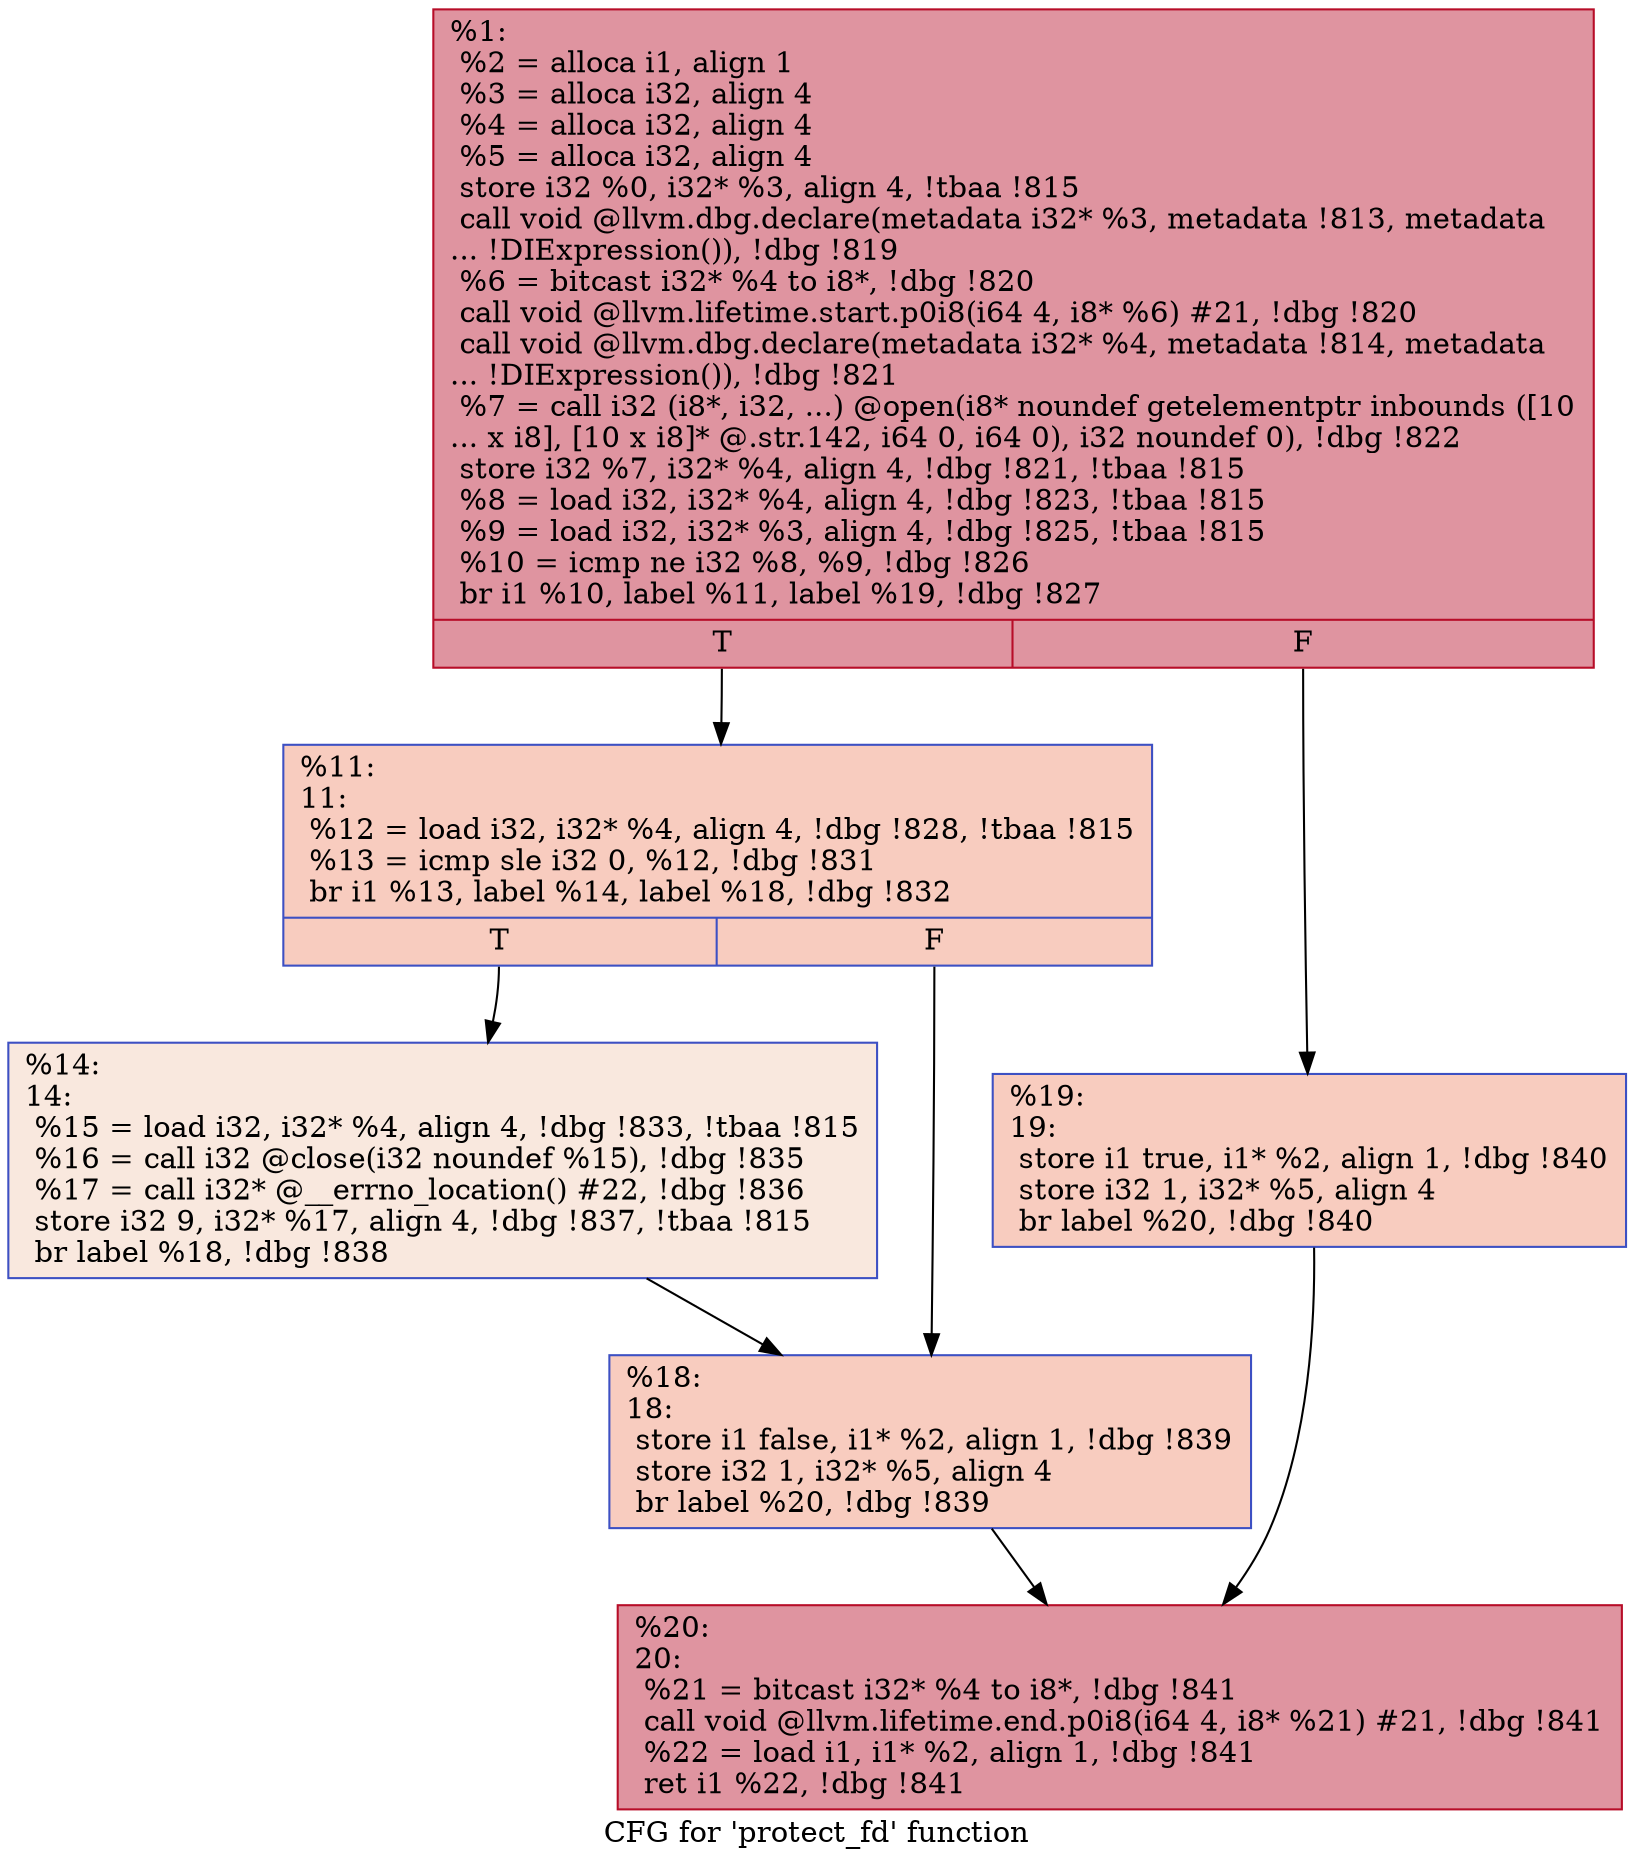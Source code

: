 digraph "CFG for 'protect_fd' function" {
	label="CFG for 'protect_fd' function";

	Node0x23ba390 [shape=record,color="#b70d28ff", style=filled, fillcolor="#b70d2870",label="{%1:\l  %2 = alloca i1, align 1\l  %3 = alloca i32, align 4\l  %4 = alloca i32, align 4\l  %5 = alloca i32, align 4\l  store i32 %0, i32* %3, align 4, !tbaa !815\l  call void @llvm.dbg.declare(metadata i32* %3, metadata !813, metadata\l... !DIExpression()), !dbg !819\l  %6 = bitcast i32* %4 to i8*, !dbg !820\l  call void @llvm.lifetime.start.p0i8(i64 4, i8* %6) #21, !dbg !820\l  call void @llvm.dbg.declare(metadata i32* %4, metadata !814, metadata\l... !DIExpression()), !dbg !821\l  %7 = call i32 (i8*, i32, ...) @open(i8* noundef getelementptr inbounds ([10\l... x i8], [10 x i8]* @.str.142, i64 0, i64 0), i32 noundef 0), !dbg !822\l  store i32 %7, i32* %4, align 4, !dbg !821, !tbaa !815\l  %8 = load i32, i32* %4, align 4, !dbg !823, !tbaa !815\l  %9 = load i32, i32* %3, align 4, !dbg !825, !tbaa !815\l  %10 = icmp ne i32 %8, %9, !dbg !826\l  br i1 %10, label %11, label %19, !dbg !827\l|{<s0>T|<s1>F}}"];
	Node0x23ba390:s0 -> Node0x23ba5a0;
	Node0x23ba390:s1 -> Node0x23ba690;
	Node0x23ba5a0 [shape=record,color="#3d50c3ff", style=filled, fillcolor="#f08b6e70",label="{%11:\l11:                                               \l  %12 = load i32, i32* %4, align 4, !dbg !828, !tbaa !815\l  %13 = icmp sle i32 0, %12, !dbg !831\l  br i1 %13, label %14, label %18, !dbg !832\l|{<s0>T|<s1>F}}"];
	Node0x23ba5a0:s0 -> Node0x23ba5f0;
	Node0x23ba5a0:s1 -> Node0x23ba640;
	Node0x23ba5f0 [shape=record,color="#3d50c3ff", style=filled, fillcolor="#f2cab570",label="{%14:\l14:                                               \l  %15 = load i32, i32* %4, align 4, !dbg !833, !tbaa !815\l  %16 = call i32 @close(i32 noundef %15), !dbg !835\l  %17 = call i32* @__errno_location() #22, !dbg !836\l  store i32 9, i32* %17, align 4, !dbg !837, !tbaa !815\l  br label %18, !dbg !838\l}"];
	Node0x23ba5f0 -> Node0x23ba640;
	Node0x23ba640 [shape=record,color="#3d50c3ff", style=filled, fillcolor="#f08b6e70",label="{%18:\l18:                                               \l  store i1 false, i1* %2, align 1, !dbg !839\l  store i32 1, i32* %5, align 4\l  br label %20, !dbg !839\l}"];
	Node0x23ba640 -> Node0x23ba6e0;
	Node0x23ba690 [shape=record,color="#3d50c3ff", style=filled, fillcolor="#f08b6e70",label="{%19:\l19:                                               \l  store i1 true, i1* %2, align 1, !dbg !840\l  store i32 1, i32* %5, align 4\l  br label %20, !dbg !840\l}"];
	Node0x23ba690 -> Node0x23ba6e0;
	Node0x23ba6e0 [shape=record,color="#b70d28ff", style=filled, fillcolor="#b70d2870",label="{%20:\l20:                                               \l  %21 = bitcast i32* %4 to i8*, !dbg !841\l  call void @llvm.lifetime.end.p0i8(i64 4, i8* %21) #21, !dbg !841\l  %22 = load i1, i1* %2, align 1, !dbg !841\l  ret i1 %22, !dbg !841\l}"];
}
